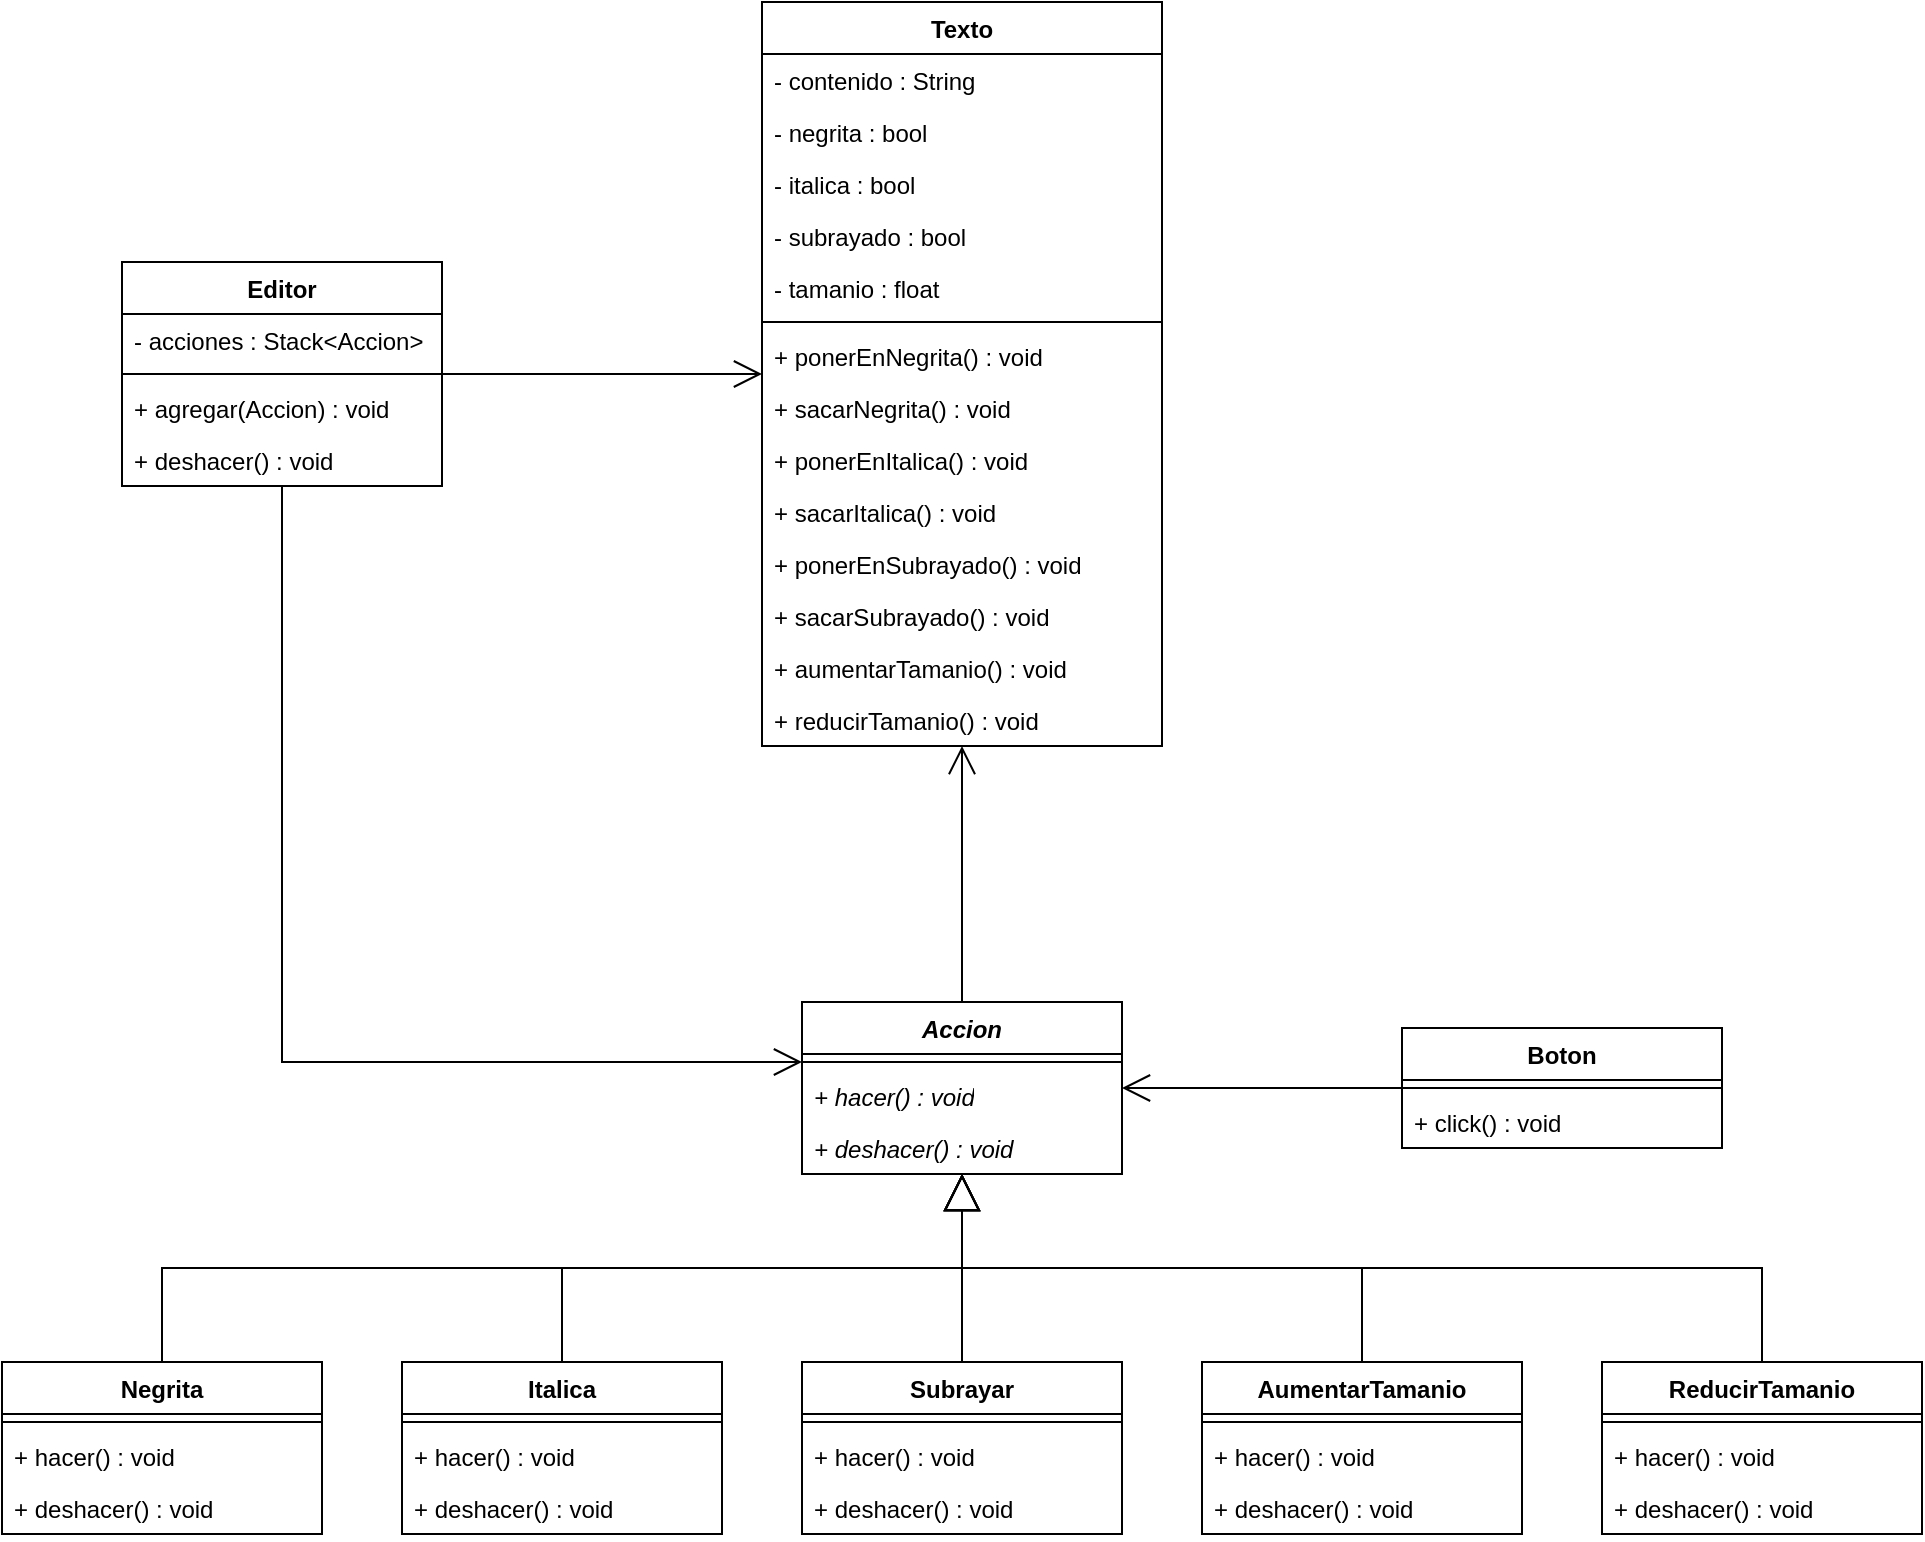 <mxfile version="24.5.5" type="device">
  <diagram name="Diagrama de Clases" id="3MzFGniv_WykWcifCebx">
    <mxGraphModel dx="3627" dy="1827" grid="1" gridSize="10" guides="1" tooltips="1" connect="1" arrows="1" fold="1" page="1" pageScale="1" pageWidth="850" pageHeight="1100" math="0" shadow="0">
      <root>
        <mxCell id="0" />
        <mxCell id="1" parent="0" />
        <mxCell id="z3aG3hA8X4dmz1pEA_Mn-1" value="Texto" style="swimlane;fontStyle=1;align=center;verticalAlign=top;childLayout=stackLayout;horizontal=1;startSize=26;horizontalStack=0;resizeParent=1;resizeParentMax=0;resizeLast=0;collapsible=1;marginBottom=0;whiteSpace=wrap;html=1;" vertex="1" parent="1">
          <mxGeometry x="390" y="10" width="200" height="372" as="geometry" />
        </mxCell>
        <mxCell id="z3aG3hA8X4dmz1pEA_Mn-2" value="- contenido : String" style="text;strokeColor=none;fillColor=none;align=left;verticalAlign=top;spacingLeft=4;spacingRight=4;overflow=hidden;rotatable=0;points=[[0,0.5],[1,0.5]];portConstraint=eastwest;whiteSpace=wrap;html=1;" vertex="1" parent="z3aG3hA8X4dmz1pEA_Mn-1">
          <mxGeometry y="26" width="200" height="26" as="geometry" />
        </mxCell>
        <mxCell id="z3aG3hA8X4dmz1pEA_Mn-3" value="- negrita : bool" style="text;strokeColor=none;fillColor=none;align=left;verticalAlign=top;spacingLeft=4;spacingRight=4;overflow=hidden;rotatable=0;points=[[0,0.5],[1,0.5]];portConstraint=eastwest;whiteSpace=wrap;html=1;" vertex="1" parent="z3aG3hA8X4dmz1pEA_Mn-1">
          <mxGeometry y="52" width="200" height="26" as="geometry" />
        </mxCell>
        <mxCell id="z3aG3hA8X4dmz1pEA_Mn-4" value="- italica : bool" style="text;strokeColor=none;fillColor=none;align=left;verticalAlign=top;spacingLeft=4;spacingRight=4;overflow=hidden;rotatable=0;points=[[0,0.5],[1,0.5]];portConstraint=eastwest;whiteSpace=wrap;html=1;" vertex="1" parent="z3aG3hA8X4dmz1pEA_Mn-1">
          <mxGeometry y="78" width="200" height="26" as="geometry" />
        </mxCell>
        <mxCell id="z3aG3hA8X4dmz1pEA_Mn-5" value="- subrayado : bool" style="text;strokeColor=none;fillColor=none;align=left;verticalAlign=top;spacingLeft=4;spacingRight=4;overflow=hidden;rotatable=0;points=[[0,0.5],[1,0.5]];portConstraint=eastwest;whiteSpace=wrap;html=1;" vertex="1" parent="z3aG3hA8X4dmz1pEA_Mn-1">
          <mxGeometry y="104" width="200" height="26" as="geometry" />
        </mxCell>
        <mxCell id="z3aG3hA8X4dmz1pEA_Mn-6" value="- tamanio : float" style="text;strokeColor=none;fillColor=none;align=left;verticalAlign=top;spacingLeft=4;spacingRight=4;overflow=hidden;rotatable=0;points=[[0,0.5],[1,0.5]];portConstraint=eastwest;whiteSpace=wrap;html=1;" vertex="1" parent="z3aG3hA8X4dmz1pEA_Mn-1">
          <mxGeometry y="130" width="200" height="26" as="geometry" />
        </mxCell>
        <mxCell id="z3aG3hA8X4dmz1pEA_Mn-7" value="" style="line;strokeWidth=1;fillColor=none;align=left;verticalAlign=middle;spacingTop=-1;spacingLeft=3;spacingRight=3;rotatable=0;labelPosition=right;points=[];portConstraint=eastwest;strokeColor=inherit;" vertex="1" parent="z3aG3hA8X4dmz1pEA_Mn-1">
          <mxGeometry y="156" width="200" height="8" as="geometry" />
        </mxCell>
        <mxCell id="z3aG3hA8X4dmz1pEA_Mn-8" value="+ ponerEnNegrita() : void" style="text;strokeColor=none;fillColor=none;align=left;verticalAlign=top;spacingLeft=4;spacingRight=4;overflow=hidden;rotatable=0;points=[[0,0.5],[1,0.5]];portConstraint=eastwest;whiteSpace=wrap;html=1;" vertex="1" parent="z3aG3hA8X4dmz1pEA_Mn-1">
          <mxGeometry y="164" width="200" height="26" as="geometry" />
        </mxCell>
        <mxCell id="z3aG3hA8X4dmz1pEA_Mn-9" value="+ sacarNegrita() : void" style="text;strokeColor=none;fillColor=none;align=left;verticalAlign=top;spacingLeft=4;spacingRight=4;overflow=hidden;rotatable=0;points=[[0,0.5],[1,0.5]];portConstraint=eastwest;whiteSpace=wrap;html=1;" vertex="1" parent="z3aG3hA8X4dmz1pEA_Mn-1">
          <mxGeometry y="190" width="200" height="26" as="geometry" />
        </mxCell>
        <mxCell id="z3aG3hA8X4dmz1pEA_Mn-10" value="+ ponerEnItalica() : void" style="text;strokeColor=none;fillColor=none;align=left;verticalAlign=top;spacingLeft=4;spacingRight=4;overflow=hidden;rotatable=0;points=[[0,0.5],[1,0.5]];portConstraint=eastwest;whiteSpace=wrap;html=1;" vertex="1" parent="z3aG3hA8X4dmz1pEA_Mn-1">
          <mxGeometry y="216" width="200" height="26" as="geometry" />
        </mxCell>
        <mxCell id="z3aG3hA8X4dmz1pEA_Mn-11" value="+ sacarItalica() : void" style="text;strokeColor=none;fillColor=none;align=left;verticalAlign=top;spacingLeft=4;spacingRight=4;overflow=hidden;rotatable=0;points=[[0,0.5],[1,0.5]];portConstraint=eastwest;whiteSpace=wrap;html=1;" vertex="1" parent="z3aG3hA8X4dmz1pEA_Mn-1">
          <mxGeometry y="242" width="200" height="26" as="geometry" />
        </mxCell>
        <mxCell id="z3aG3hA8X4dmz1pEA_Mn-12" value="+ ponerEnSubrayado() : void" style="text;strokeColor=none;fillColor=none;align=left;verticalAlign=top;spacingLeft=4;spacingRight=4;overflow=hidden;rotatable=0;points=[[0,0.5],[1,0.5]];portConstraint=eastwest;whiteSpace=wrap;html=1;" vertex="1" parent="z3aG3hA8X4dmz1pEA_Mn-1">
          <mxGeometry y="268" width="200" height="26" as="geometry" />
        </mxCell>
        <mxCell id="z3aG3hA8X4dmz1pEA_Mn-13" value="+ sacarSubrayado() : void" style="text;strokeColor=none;fillColor=none;align=left;verticalAlign=top;spacingLeft=4;spacingRight=4;overflow=hidden;rotatable=0;points=[[0,0.5],[1,0.5]];portConstraint=eastwest;whiteSpace=wrap;html=1;" vertex="1" parent="z3aG3hA8X4dmz1pEA_Mn-1">
          <mxGeometry y="294" width="200" height="26" as="geometry" />
        </mxCell>
        <mxCell id="z3aG3hA8X4dmz1pEA_Mn-14" value="+ aumentarTamanio() : void" style="text;strokeColor=none;fillColor=none;align=left;verticalAlign=top;spacingLeft=4;spacingRight=4;overflow=hidden;rotatable=0;points=[[0,0.5],[1,0.5]];portConstraint=eastwest;whiteSpace=wrap;html=1;" vertex="1" parent="z3aG3hA8X4dmz1pEA_Mn-1">
          <mxGeometry y="320" width="200" height="26" as="geometry" />
        </mxCell>
        <mxCell id="z3aG3hA8X4dmz1pEA_Mn-15" value="+ reducirTamanio() : void" style="text;strokeColor=none;fillColor=none;align=left;verticalAlign=top;spacingLeft=4;spacingRight=4;overflow=hidden;rotatable=0;points=[[0,0.5],[1,0.5]];portConstraint=eastwest;whiteSpace=wrap;html=1;" vertex="1" parent="z3aG3hA8X4dmz1pEA_Mn-1">
          <mxGeometry y="346" width="200" height="26" as="geometry" />
        </mxCell>
        <mxCell id="z3aG3hA8X4dmz1pEA_Mn-16" value="Negrita" style="swimlane;fontStyle=1;align=center;verticalAlign=top;childLayout=stackLayout;horizontal=1;startSize=26;horizontalStack=0;resizeParent=1;resizeParentMax=0;resizeLast=0;collapsible=1;marginBottom=0;whiteSpace=wrap;html=1;" vertex="1" parent="1">
          <mxGeometry x="10" y="690" width="160" height="86" as="geometry" />
        </mxCell>
        <mxCell id="z3aG3hA8X4dmz1pEA_Mn-17" value="" style="line;strokeWidth=1;fillColor=none;align=left;verticalAlign=middle;spacingTop=-1;spacingLeft=3;spacingRight=3;rotatable=0;labelPosition=right;points=[];portConstraint=eastwest;strokeColor=inherit;" vertex="1" parent="z3aG3hA8X4dmz1pEA_Mn-16">
          <mxGeometry y="26" width="160" height="8" as="geometry" />
        </mxCell>
        <mxCell id="z3aG3hA8X4dmz1pEA_Mn-18" value="+ hacer() : void" style="text;strokeColor=none;fillColor=none;align=left;verticalAlign=top;spacingLeft=4;spacingRight=4;overflow=hidden;rotatable=0;points=[[0,0.5],[1,0.5]];portConstraint=eastwest;whiteSpace=wrap;html=1;" vertex="1" parent="z3aG3hA8X4dmz1pEA_Mn-16">
          <mxGeometry y="34" width="160" height="26" as="geometry" />
        </mxCell>
        <mxCell id="z3aG3hA8X4dmz1pEA_Mn-19" value="+ deshacer() : void" style="text;strokeColor=none;fillColor=none;align=left;verticalAlign=top;spacingLeft=4;spacingRight=4;overflow=hidden;rotatable=0;points=[[0,0.5],[1,0.5]];portConstraint=eastwest;whiteSpace=wrap;html=1;" vertex="1" parent="z3aG3hA8X4dmz1pEA_Mn-16">
          <mxGeometry y="60" width="160" height="26" as="geometry" />
        </mxCell>
        <mxCell id="z3aG3hA8X4dmz1pEA_Mn-20" value="Italica" style="swimlane;fontStyle=1;align=center;verticalAlign=top;childLayout=stackLayout;horizontal=1;startSize=26;horizontalStack=0;resizeParent=1;resizeParentMax=0;resizeLast=0;collapsible=1;marginBottom=0;whiteSpace=wrap;html=1;" vertex="1" parent="1">
          <mxGeometry x="210" y="690" width="160" height="86" as="geometry" />
        </mxCell>
        <mxCell id="z3aG3hA8X4dmz1pEA_Mn-21" value="" style="line;strokeWidth=1;fillColor=none;align=left;verticalAlign=middle;spacingTop=-1;spacingLeft=3;spacingRight=3;rotatable=0;labelPosition=right;points=[];portConstraint=eastwest;strokeColor=inherit;" vertex="1" parent="z3aG3hA8X4dmz1pEA_Mn-20">
          <mxGeometry y="26" width="160" height="8" as="geometry" />
        </mxCell>
        <mxCell id="z3aG3hA8X4dmz1pEA_Mn-22" value="+ hacer() : void" style="text;strokeColor=none;fillColor=none;align=left;verticalAlign=top;spacingLeft=4;spacingRight=4;overflow=hidden;rotatable=0;points=[[0,0.5],[1,0.5]];portConstraint=eastwest;whiteSpace=wrap;html=1;" vertex="1" parent="z3aG3hA8X4dmz1pEA_Mn-20">
          <mxGeometry y="34" width="160" height="26" as="geometry" />
        </mxCell>
        <mxCell id="z3aG3hA8X4dmz1pEA_Mn-23" value="+ deshacer() : void" style="text;strokeColor=none;fillColor=none;align=left;verticalAlign=top;spacingLeft=4;spacingRight=4;overflow=hidden;rotatable=0;points=[[0,0.5],[1,0.5]];portConstraint=eastwest;whiteSpace=wrap;html=1;" vertex="1" parent="z3aG3hA8X4dmz1pEA_Mn-20">
          <mxGeometry y="60" width="160" height="26" as="geometry" />
        </mxCell>
        <mxCell id="z3aG3hA8X4dmz1pEA_Mn-24" value="Subrayar" style="swimlane;fontStyle=1;align=center;verticalAlign=top;childLayout=stackLayout;horizontal=1;startSize=26;horizontalStack=0;resizeParent=1;resizeParentMax=0;resizeLast=0;collapsible=1;marginBottom=0;whiteSpace=wrap;html=1;" vertex="1" parent="1">
          <mxGeometry x="410" y="690" width="160" height="86" as="geometry" />
        </mxCell>
        <mxCell id="z3aG3hA8X4dmz1pEA_Mn-25" value="" style="line;strokeWidth=1;fillColor=none;align=left;verticalAlign=middle;spacingTop=-1;spacingLeft=3;spacingRight=3;rotatable=0;labelPosition=right;points=[];portConstraint=eastwest;strokeColor=inherit;" vertex="1" parent="z3aG3hA8X4dmz1pEA_Mn-24">
          <mxGeometry y="26" width="160" height="8" as="geometry" />
        </mxCell>
        <mxCell id="z3aG3hA8X4dmz1pEA_Mn-26" value="+ hacer() : void" style="text;strokeColor=none;fillColor=none;align=left;verticalAlign=top;spacingLeft=4;spacingRight=4;overflow=hidden;rotatable=0;points=[[0,0.5],[1,0.5]];portConstraint=eastwest;whiteSpace=wrap;html=1;" vertex="1" parent="z3aG3hA8X4dmz1pEA_Mn-24">
          <mxGeometry y="34" width="160" height="26" as="geometry" />
        </mxCell>
        <mxCell id="z3aG3hA8X4dmz1pEA_Mn-27" value="+ deshacer() : void" style="text;strokeColor=none;fillColor=none;align=left;verticalAlign=top;spacingLeft=4;spacingRight=4;overflow=hidden;rotatable=0;points=[[0,0.5],[1,0.5]];portConstraint=eastwest;whiteSpace=wrap;html=1;" vertex="1" parent="z3aG3hA8X4dmz1pEA_Mn-24">
          <mxGeometry y="60" width="160" height="26" as="geometry" />
        </mxCell>
        <mxCell id="z3aG3hA8X4dmz1pEA_Mn-28" value="AumentarTamanio" style="swimlane;fontStyle=1;align=center;verticalAlign=top;childLayout=stackLayout;horizontal=1;startSize=26;horizontalStack=0;resizeParent=1;resizeParentMax=0;resizeLast=0;collapsible=1;marginBottom=0;whiteSpace=wrap;html=1;" vertex="1" parent="1">
          <mxGeometry x="610" y="690" width="160" height="86" as="geometry" />
        </mxCell>
        <mxCell id="z3aG3hA8X4dmz1pEA_Mn-29" value="" style="line;strokeWidth=1;fillColor=none;align=left;verticalAlign=middle;spacingTop=-1;spacingLeft=3;spacingRight=3;rotatable=0;labelPosition=right;points=[];portConstraint=eastwest;strokeColor=inherit;" vertex="1" parent="z3aG3hA8X4dmz1pEA_Mn-28">
          <mxGeometry y="26" width="160" height="8" as="geometry" />
        </mxCell>
        <mxCell id="z3aG3hA8X4dmz1pEA_Mn-30" value="+ hacer() : void" style="text;strokeColor=none;fillColor=none;align=left;verticalAlign=top;spacingLeft=4;spacingRight=4;overflow=hidden;rotatable=0;points=[[0,0.5],[1,0.5]];portConstraint=eastwest;whiteSpace=wrap;html=1;" vertex="1" parent="z3aG3hA8X4dmz1pEA_Mn-28">
          <mxGeometry y="34" width="160" height="26" as="geometry" />
        </mxCell>
        <mxCell id="z3aG3hA8X4dmz1pEA_Mn-31" value="+ deshacer() : void" style="text;strokeColor=none;fillColor=none;align=left;verticalAlign=top;spacingLeft=4;spacingRight=4;overflow=hidden;rotatable=0;points=[[0,0.5],[1,0.5]];portConstraint=eastwest;whiteSpace=wrap;html=1;" vertex="1" parent="z3aG3hA8X4dmz1pEA_Mn-28">
          <mxGeometry y="60" width="160" height="26" as="geometry" />
        </mxCell>
        <mxCell id="z3aG3hA8X4dmz1pEA_Mn-32" value="ReducirTamanio" style="swimlane;fontStyle=1;align=center;verticalAlign=top;childLayout=stackLayout;horizontal=1;startSize=26;horizontalStack=0;resizeParent=1;resizeParentMax=0;resizeLast=0;collapsible=1;marginBottom=0;whiteSpace=wrap;html=1;" vertex="1" parent="1">
          <mxGeometry x="810" y="690" width="160" height="86" as="geometry" />
        </mxCell>
        <mxCell id="z3aG3hA8X4dmz1pEA_Mn-33" value="" style="line;strokeWidth=1;fillColor=none;align=left;verticalAlign=middle;spacingTop=-1;spacingLeft=3;spacingRight=3;rotatable=0;labelPosition=right;points=[];portConstraint=eastwest;strokeColor=inherit;" vertex="1" parent="z3aG3hA8X4dmz1pEA_Mn-32">
          <mxGeometry y="26" width="160" height="8" as="geometry" />
        </mxCell>
        <mxCell id="z3aG3hA8X4dmz1pEA_Mn-34" value="+ hacer() : void" style="text;strokeColor=none;fillColor=none;align=left;verticalAlign=top;spacingLeft=4;spacingRight=4;overflow=hidden;rotatable=0;points=[[0,0.5],[1,0.5]];portConstraint=eastwest;whiteSpace=wrap;html=1;" vertex="1" parent="z3aG3hA8X4dmz1pEA_Mn-32">
          <mxGeometry y="34" width="160" height="26" as="geometry" />
        </mxCell>
        <mxCell id="z3aG3hA8X4dmz1pEA_Mn-35" value="+ deshacer() : void" style="text;strokeColor=none;fillColor=none;align=left;verticalAlign=top;spacingLeft=4;spacingRight=4;overflow=hidden;rotatable=0;points=[[0,0.5],[1,0.5]];portConstraint=eastwest;whiteSpace=wrap;html=1;" vertex="1" parent="z3aG3hA8X4dmz1pEA_Mn-32">
          <mxGeometry y="60" width="160" height="26" as="geometry" />
        </mxCell>
        <mxCell id="z3aG3hA8X4dmz1pEA_Mn-36" value="Accion" style="swimlane;fontStyle=3;align=center;verticalAlign=top;childLayout=stackLayout;horizontal=1;startSize=26;horizontalStack=0;resizeParent=1;resizeParentMax=0;resizeLast=0;collapsible=1;marginBottom=0;whiteSpace=wrap;html=1;" vertex="1" parent="1">
          <mxGeometry x="410" y="510" width="160" height="86" as="geometry" />
        </mxCell>
        <mxCell id="z3aG3hA8X4dmz1pEA_Mn-37" value="" style="line;strokeWidth=1;fillColor=none;align=left;verticalAlign=middle;spacingTop=-1;spacingLeft=3;spacingRight=3;rotatable=0;labelPosition=right;points=[];portConstraint=eastwest;strokeColor=inherit;" vertex="1" parent="z3aG3hA8X4dmz1pEA_Mn-36">
          <mxGeometry y="26" width="160" height="8" as="geometry" />
        </mxCell>
        <mxCell id="z3aG3hA8X4dmz1pEA_Mn-38" value="+ hacer() : void" style="text;strokeColor=none;fillColor=none;align=left;verticalAlign=top;spacingLeft=4;spacingRight=4;overflow=hidden;rotatable=0;points=[[0,0.5],[1,0.5]];portConstraint=eastwest;whiteSpace=wrap;html=1;fontStyle=2" vertex="1" parent="z3aG3hA8X4dmz1pEA_Mn-36">
          <mxGeometry y="34" width="160" height="26" as="geometry" />
        </mxCell>
        <mxCell id="z3aG3hA8X4dmz1pEA_Mn-39" value="+ deshacer() : void" style="text;strokeColor=none;fillColor=none;align=left;verticalAlign=top;spacingLeft=4;spacingRight=4;overflow=hidden;rotatable=0;points=[[0,0.5],[1,0.5]];portConstraint=eastwest;whiteSpace=wrap;html=1;fontStyle=2" vertex="1" parent="z3aG3hA8X4dmz1pEA_Mn-36">
          <mxGeometry y="60" width="160" height="26" as="geometry" />
        </mxCell>
        <mxCell id="z3aG3hA8X4dmz1pEA_Mn-40" value="" style="endArrow=block;endSize=16;endFill=0;html=1;rounded=0;edgeStyle=elbowEdgeStyle;elbow=vertical;" edge="1" parent="1" source="z3aG3hA8X4dmz1pEA_Mn-16" target="z3aG3hA8X4dmz1pEA_Mn-36">
          <mxGeometry width="160" relative="1" as="geometry">
            <mxPoint x="310" y="380" as="sourcePoint" />
            <mxPoint x="470" y="380" as="targetPoint" />
          </mxGeometry>
        </mxCell>
        <mxCell id="z3aG3hA8X4dmz1pEA_Mn-41" value="" style="endArrow=block;endSize=16;endFill=0;html=1;rounded=0;edgeStyle=elbowEdgeStyle;elbow=vertical;" edge="1" parent="1" source="z3aG3hA8X4dmz1pEA_Mn-20" target="z3aG3hA8X4dmz1pEA_Mn-36">
          <mxGeometry width="160" relative="1" as="geometry">
            <mxPoint x="100" y="660" as="sourcePoint" />
            <mxPoint x="500" y="580" as="targetPoint" />
          </mxGeometry>
        </mxCell>
        <mxCell id="z3aG3hA8X4dmz1pEA_Mn-42" value="" style="endArrow=block;endSize=16;endFill=0;html=1;rounded=0;edgeStyle=elbowEdgeStyle;elbow=vertical;" edge="1" parent="1" source="z3aG3hA8X4dmz1pEA_Mn-24" target="z3aG3hA8X4dmz1pEA_Mn-36">
          <mxGeometry width="160" relative="1" as="geometry">
            <mxPoint x="300" y="660" as="sourcePoint" />
            <mxPoint x="500" y="580" as="targetPoint" />
          </mxGeometry>
        </mxCell>
        <mxCell id="z3aG3hA8X4dmz1pEA_Mn-43" value="" style="endArrow=block;endSize=16;endFill=0;html=1;rounded=0;edgeStyle=elbowEdgeStyle;elbow=vertical;" edge="1" parent="1" source="z3aG3hA8X4dmz1pEA_Mn-28" target="z3aG3hA8X4dmz1pEA_Mn-36">
          <mxGeometry width="160" relative="1" as="geometry">
            <mxPoint x="500" y="660" as="sourcePoint" />
            <mxPoint x="500" y="580" as="targetPoint" />
          </mxGeometry>
        </mxCell>
        <mxCell id="z3aG3hA8X4dmz1pEA_Mn-44" value="" style="endArrow=block;endSize=16;endFill=0;html=1;rounded=0;edgeStyle=elbowEdgeStyle;elbow=vertical;" edge="1" parent="1" source="z3aG3hA8X4dmz1pEA_Mn-32" target="z3aG3hA8X4dmz1pEA_Mn-36">
          <mxGeometry width="160" relative="1" as="geometry">
            <mxPoint x="700" y="660" as="sourcePoint" />
            <mxPoint x="500" y="580" as="targetPoint" />
          </mxGeometry>
        </mxCell>
        <mxCell id="z3aG3hA8X4dmz1pEA_Mn-45" value="" style="endArrow=open;endFill=1;endSize=12;html=1;rounded=0;" edge="1" parent="1" source="z3aG3hA8X4dmz1pEA_Mn-36" target="z3aG3hA8X4dmz1pEA_Mn-1">
          <mxGeometry width="160" relative="1" as="geometry">
            <mxPoint x="370" y="400" as="sourcePoint" />
            <mxPoint x="530" y="400" as="targetPoint" />
          </mxGeometry>
        </mxCell>
        <mxCell id="z3aG3hA8X4dmz1pEA_Mn-46" value="Editor" style="swimlane;fontStyle=1;align=center;verticalAlign=top;childLayout=stackLayout;horizontal=1;startSize=26;horizontalStack=0;resizeParent=1;resizeParentMax=0;resizeLast=0;collapsible=1;marginBottom=0;whiteSpace=wrap;html=1;" vertex="1" parent="1">
          <mxGeometry x="70" y="140" width="160" height="112" as="geometry" />
        </mxCell>
        <mxCell id="z3aG3hA8X4dmz1pEA_Mn-47" value="- acciones : Stack&amp;lt;Accion&amp;gt;" style="text;strokeColor=none;fillColor=none;align=left;verticalAlign=top;spacingLeft=4;spacingRight=4;overflow=hidden;rotatable=0;points=[[0,0.5],[1,0.5]];portConstraint=eastwest;whiteSpace=wrap;html=1;" vertex="1" parent="z3aG3hA8X4dmz1pEA_Mn-46">
          <mxGeometry y="26" width="160" height="26" as="geometry" />
        </mxCell>
        <mxCell id="z3aG3hA8X4dmz1pEA_Mn-48" value="" style="line;strokeWidth=1;fillColor=none;align=left;verticalAlign=middle;spacingTop=-1;spacingLeft=3;spacingRight=3;rotatable=0;labelPosition=right;points=[];portConstraint=eastwest;strokeColor=inherit;" vertex="1" parent="z3aG3hA8X4dmz1pEA_Mn-46">
          <mxGeometry y="52" width="160" height="8" as="geometry" />
        </mxCell>
        <mxCell id="z3aG3hA8X4dmz1pEA_Mn-49" value="+ agregar(Accion) : void" style="text;strokeColor=none;fillColor=none;align=left;verticalAlign=top;spacingLeft=4;spacingRight=4;overflow=hidden;rotatable=0;points=[[0,0.5],[1,0.5]];portConstraint=eastwest;whiteSpace=wrap;html=1;" vertex="1" parent="z3aG3hA8X4dmz1pEA_Mn-46">
          <mxGeometry y="60" width="160" height="26" as="geometry" />
        </mxCell>
        <mxCell id="z3aG3hA8X4dmz1pEA_Mn-50" value="+ deshacer() : void" style="text;strokeColor=none;fillColor=none;align=left;verticalAlign=top;spacingLeft=4;spacingRight=4;overflow=hidden;rotatable=0;points=[[0,0.5],[1,0.5]];portConstraint=eastwest;whiteSpace=wrap;html=1;" vertex="1" parent="z3aG3hA8X4dmz1pEA_Mn-46">
          <mxGeometry y="86" width="160" height="26" as="geometry" />
        </mxCell>
        <mxCell id="z3aG3hA8X4dmz1pEA_Mn-51" value="" style="endArrow=open;endFill=1;endSize=12;html=1;rounded=0;edgeStyle=elbowEdgeStyle;elbow=vertical;" edge="1" parent="1" source="z3aG3hA8X4dmz1pEA_Mn-46" target="z3aG3hA8X4dmz1pEA_Mn-36">
          <mxGeometry width="160" relative="1" as="geometry">
            <mxPoint x="39.999" y="230" as="sourcePoint" />
            <mxPoint x="358.8" y="454" as="targetPoint" />
            <Array as="points">
              <mxPoint x="340" y="540" />
            </Array>
          </mxGeometry>
        </mxCell>
        <mxCell id="z3aG3hA8X4dmz1pEA_Mn-52" value="Boton" style="swimlane;fontStyle=1;align=center;verticalAlign=top;childLayout=stackLayout;horizontal=1;startSize=26;horizontalStack=0;resizeParent=1;resizeParentMax=0;resizeLast=0;collapsible=1;marginBottom=0;whiteSpace=wrap;html=1;" vertex="1" parent="1">
          <mxGeometry x="710" y="523" width="160" height="60" as="geometry" />
        </mxCell>
        <mxCell id="z3aG3hA8X4dmz1pEA_Mn-53" value="" style="line;strokeWidth=1;fillColor=none;align=left;verticalAlign=middle;spacingTop=-1;spacingLeft=3;spacingRight=3;rotatable=0;labelPosition=right;points=[];portConstraint=eastwest;strokeColor=inherit;" vertex="1" parent="z3aG3hA8X4dmz1pEA_Mn-52">
          <mxGeometry y="26" width="160" height="8" as="geometry" />
        </mxCell>
        <mxCell id="z3aG3hA8X4dmz1pEA_Mn-54" value="+ click() : void" style="text;strokeColor=none;fillColor=none;align=left;verticalAlign=top;spacingLeft=4;spacingRight=4;overflow=hidden;rotatable=0;points=[[0,0.5],[1,0.5]];portConstraint=eastwest;whiteSpace=wrap;html=1;" vertex="1" parent="z3aG3hA8X4dmz1pEA_Mn-52">
          <mxGeometry y="34" width="160" height="26" as="geometry" />
        </mxCell>
        <mxCell id="z3aG3hA8X4dmz1pEA_Mn-55" value="" style="endArrow=open;endFill=1;endSize=12;html=1;rounded=0;" edge="1" parent="1" source="z3aG3hA8X4dmz1pEA_Mn-52" target="z3aG3hA8X4dmz1pEA_Mn-36">
          <mxGeometry width="160" relative="1" as="geometry">
            <mxPoint x="370" y="400" as="sourcePoint" />
            <mxPoint x="530" y="400" as="targetPoint" />
          </mxGeometry>
        </mxCell>
        <mxCell id="z3aG3hA8X4dmz1pEA_Mn-56" value="" style="endArrow=open;endFill=1;endSize=12;html=1;rounded=0;" edge="1" parent="1" source="z3aG3hA8X4dmz1pEA_Mn-46" target="z3aG3hA8X4dmz1pEA_Mn-1">
          <mxGeometry width="160" relative="1" as="geometry">
            <mxPoint x="370" y="320" as="sourcePoint" />
            <mxPoint x="530" y="320" as="targetPoint" />
          </mxGeometry>
        </mxCell>
      </root>
    </mxGraphModel>
  </diagram>
</mxfile>
